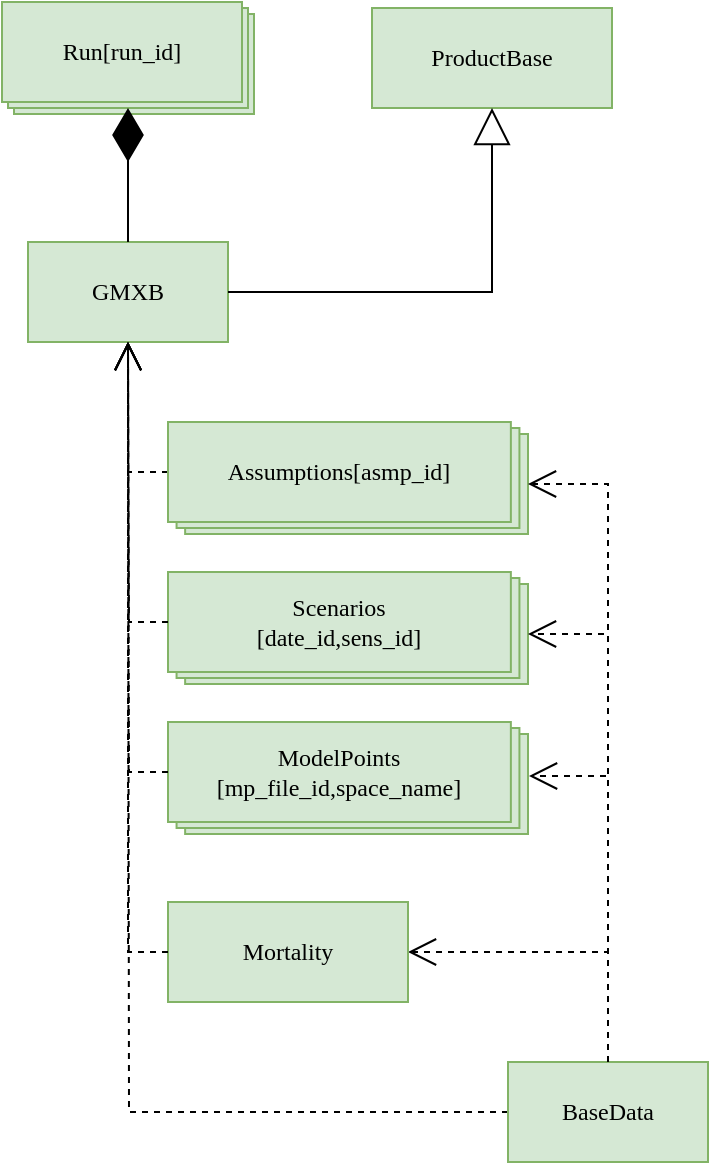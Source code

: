 <mxfile version="24.2.5" type="device">
  <diagram name="Page-1" id="jqvgKS405qcs4pd0_BGw">
    <mxGraphModel dx="1084" dy="804" grid="1" gridSize="10" guides="1" tooltips="1" connect="1" arrows="1" fold="1" page="1" pageScale="1" pageWidth="850" pageHeight="1100" math="0" shadow="0">
      <root>
        <mxCell id="0" />
        <mxCell id="1" parent="0" />
        <mxCell id="ZT2tVSSSmxWEEGfIBBer-26" value="ProductBase" style="rounded=0;whiteSpace=wrap;html=1;fontFamily=Lucida Console;fillColor=#d5e8d4;strokeColor=#82b366;" vertex="1" parent="1">
          <mxGeometry x="305" y="253" width="120" height="50" as="geometry" />
        </mxCell>
        <mxCell id="ZT2tVSSSmxWEEGfIBBer-31" value="GMXB" style="rounded=0;whiteSpace=wrap;html=1;fontFamily=Lucida Console;fillColor=#d5e8d4;strokeColor=#82b366;" vertex="1" parent="1">
          <mxGeometry x="133" y="370" width="100" height="50" as="geometry" />
        </mxCell>
        <mxCell id="ZT2tVSSSmxWEEGfIBBer-32" value="" style="endArrow=block;endSize=16;endFill=0;html=1;rounded=0;entryX=0.5;entryY=1;entryDx=0;entryDy=0;exitX=1;exitY=0.5;exitDx=0;exitDy=0;edgeStyle=orthogonalEdgeStyle;fontFamily=Lucida Console;" edge="1" parent="1" source="ZT2tVSSSmxWEEGfIBBer-31" target="ZT2tVSSSmxWEEGfIBBer-26">
          <mxGeometry width="160" relative="1" as="geometry">
            <mxPoint x="413" y="250" as="sourcePoint" />
            <mxPoint x="513" y="330" as="targetPoint" />
          </mxGeometry>
        </mxCell>
        <mxCell id="ZT2tVSSSmxWEEGfIBBer-46" value="" style="endArrow=open;endSize=12;dashed=1;html=1;rounded=0;entryX=0.5;entryY=1;entryDx=0;entryDy=0;exitX=0;exitY=0.5;exitDx=0;exitDy=0;edgeStyle=orthogonalEdgeStyle;" edge="1" parent="1" source="ZT2tVSSSmxWEEGfIBBer-63" target="ZT2tVSSSmxWEEGfIBBer-31">
          <mxGeometry width="160" relative="1" as="geometry">
            <mxPoint x="538" y="380" as="sourcePoint" />
            <mxPoint x="473" y="450" as="targetPoint" />
          </mxGeometry>
        </mxCell>
        <mxCell id="ZT2tVSSSmxWEEGfIBBer-50" value="" style="endArrow=open;endSize=12;dashed=1;html=1;rounded=0;exitX=0;exitY=0.5;exitDx=0;exitDy=0;edgeStyle=orthogonalEdgeStyle;" edge="1" parent="1" source="ZT2tVSSSmxWEEGfIBBer-73">
          <mxGeometry width="160" relative="1" as="geometry">
            <mxPoint x="373" y="817.5" as="sourcePoint" />
            <mxPoint x="183" y="420" as="targetPoint" />
          </mxGeometry>
        </mxCell>
        <mxCell id="ZT2tVSSSmxWEEGfIBBer-54" value="" style="endArrow=open;endSize=12;dashed=1;html=1;rounded=0;exitX=0.5;exitY=0;exitDx=0;exitDy=0;entryX=1;entryY=0.5;entryDx=0;entryDy=0;edgeStyle=orthogonalEdgeStyle;" edge="1" parent="1" source="ZT2tVSSSmxWEEGfIBBer-73" target="ZT2tVSSSmxWEEGfIBBer-72">
          <mxGeometry width="160" relative="1" as="geometry">
            <mxPoint x="848" y="650" as="sourcePoint" />
            <mxPoint x="403" y="750" as="targetPoint" />
          </mxGeometry>
        </mxCell>
        <mxCell id="ZT2tVSSSmxWEEGfIBBer-59" value="" style="group" vertex="1" connectable="0" parent="1">
          <mxGeometry x="120" y="250" width="126" height="56" as="geometry" />
        </mxCell>
        <mxCell id="ZT2tVSSSmxWEEGfIBBer-57" value="" style="rounded=0;whiteSpace=wrap;html=1;fontFamily=Lucida Console;fillColor=#d5e8d4;strokeColor=#82b366;" vertex="1" parent="ZT2tVSSSmxWEEGfIBBer-59">
          <mxGeometry x="6" y="6" width="120" height="50" as="geometry" />
        </mxCell>
        <mxCell id="ZT2tVSSSmxWEEGfIBBer-56" value="" style="rounded=0;whiteSpace=wrap;html=1;fontFamily=Lucida Console;fillColor=#d5e8d4;strokeColor=#82b366;" vertex="1" parent="ZT2tVSSSmxWEEGfIBBer-59">
          <mxGeometry x="3" y="3" width="120" height="50" as="geometry" />
        </mxCell>
        <mxCell id="ZT2tVSSSmxWEEGfIBBer-27" value="&lt;font&gt;Run[run_id]&lt;/font&gt;" style="rounded=0;whiteSpace=wrap;html=1;fontFamily=Lucida Console;fillColor=#d5e8d4;strokeColor=#82b366;" vertex="1" parent="ZT2tVSSSmxWEEGfIBBer-59">
          <mxGeometry width="120" height="50" as="geometry" />
        </mxCell>
        <mxCell id="ZT2tVSSSmxWEEGfIBBer-33" value="" style="endArrow=diamondThin;endFill=1;endSize=24;html=1;rounded=0;fontFamily=Lucida Console;entryX=0.5;entryY=1;entryDx=0;entryDy=0;" edge="1" parent="1" source="ZT2tVSSSmxWEEGfIBBer-31" target="ZT2tVSSSmxWEEGfIBBer-56">
          <mxGeometry width="160" relative="1" as="geometry">
            <mxPoint x="353" y="330" as="sourcePoint" />
            <mxPoint x="103" y="370" as="targetPoint" />
          </mxGeometry>
        </mxCell>
        <mxCell id="ZT2tVSSSmxWEEGfIBBer-60" value="" style="group" vertex="1" connectable="0" parent="1">
          <mxGeometry x="203" y="460" width="180" height="56" as="geometry" />
        </mxCell>
        <mxCell id="ZT2tVSSSmxWEEGfIBBer-61" value="" style="rounded=0;whiteSpace=wrap;html=1;fontFamily=Lucida Console;fillColor=#d5e8d4;strokeColor=#82b366;" vertex="1" parent="ZT2tVSSSmxWEEGfIBBer-60">
          <mxGeometry x="8.571" y="6" width="171.429" height="50" as="geometry" />
        </mxCell>
        <mxCell id="ZT2tVSSSmxWEEGfIBBer-62" value="" style="rounded=0;whiteSpace=wrap;html=1;fontFamily=Lucida Console;fillColor=#d5e8d4;strokeColor=#82b366;" vertex="1" parent="ZT2tVSSSmxWEEGfIBBer-60">
          <mxGeometry x="4.286" y="3" width="171.429" height="50" as="geometry" />
        </mxCell>
        <mxCell id="ZT2tVSSSmxWEEGfIBBer-63" value="Assumptions&lt;span style=&quot;background-color: initial;&quot;&gt;[asmp_id]&lt;/span&gt;" style="rounded=0;whiteSpace=wrap;html=1;fontFamily=Lucida Console;fillColor=#d5e8d4;strokeColor=#82b366;" vertex="1" parent="ZT2tVSSSmxWEEGfIBBer-60">
          <mxGeometry width="171.429" height="50" as="geometry" />
        </mxCell>
        <mxCell id="ZT2tVSSSmxWEEGfIBBer-64" value="" style="group" vertex="1" connectable="0" parent="1">
          <mxGeometry x="203" y="535" width="180" height="56" as="geometry" />
        </mxCell>
        <mxCell id="ZT2tVSSSmxWEEGfIBBer-65" value="" style="rounded=0;whiteSpace=wrap;html=1;fontFamily=Lucida Console;fillColor=#d5e8d4;strokeColor=#82b366;" vertex="1" parent="ZT2tVSSSmxWEEGfIBBer-64">
          <mxGeometry x="8.571" y="6" width="171.429" height="50" as="geometry" />
        </mxCell>
        <mxCell id="ZT2tVSSSmxWEEGfIBBer-66" value="" style="rounded=0;whiteSpace=wrap;html=1;fontFamily=Lucida Console;fillColor=#d5e8d4;strokeColor=#82b366;" vertex="1" parent="ZT2tVSSSmxWEEGfIBBer-64">
          <mxGeometry x="4.286" y="3" width="171.429" height="50" as="geometry" />
        </mxCell>
        <mxCell id="ZT2tVSSSmxWEEGfIBBer-67" value="Scenarios&lt;div&gt;&lt;span style=&quot;background-color: initial;&quot;&gt;[date_id,sens_id]&lt;/span&gt;&lt;/div&gt;" style="rounded=0;whiteSpace=wrap;html=1;fontFamily=Lucida Console;fillColor=#d5e8d4;strokeColor=#82b366;" vertex="1" parent="ZT2tVSSSmxWEEGfIBBer-64">
          <mxGeometry width="171.429" height="50" as="geometry" />
        </mxCell>
        <mxCell id="ZT2tVSSSmxWEEGfIBBer-68" value="" style="group" vertex="1" connectable="0" parent="1">
          <mxGeometry x="203" y="610" width="180" height="56" as="geometry" />
        </mxCell>
        <mxCell id="ZT2tVSSSmxWEEGfIBBer-69" value="" style="rounded=0;whiteSpace=wrap;html=1;fontFamily=Lucida Console;fillColor=#d5e8d4;strokeColor=#82b366;" vertex="1" parent="ZT2tVSSSmxWEEGfIBBer-68">
          <mxGeometry x="8.571" y="6" width="171.429" height="50" as="geometry" />
        </mxCell>
        <mxCell id="ZT2tVSSSmxWEEGfIBBer-70" value="" style="rounded=0;whiteSpace=wrap;html=1;fontFamily=Lucida Console;fillColor=#d5e8d4;strokeColor=#82b366;" vertex="1" parent="ZT2tVSSSmxWEEGfIBBer-68">
          <mxGeometry x="4.286" y="3" width="171.429" height="50" as="geometry" />
        </mxCell>
        <mxCell id="ZT2tVSSSmxWEEGfIBBer-71" value="ModelPoints&lt;div&gt;[mp_file_id,space_name]&lt;/div&gt;" style="rounded=0;whiteSpace=wrap;html=1;fontFamily=Lucida Console;fillColor=#d5e8d4;strokeColor=#82b366;" vertex="1" parent="ZT2tVSSSmxWEEGfIBBer-68">
          <mxGeometry width="171.429" height="50" as="geometry" />
        </mxCell>
        <mxCell id="ZT2tVSSSmxWEEGfIBBer-72" value="Mortality" style="rounded=0;whiteSpace=wrap;html=1;fontFamily=Lucida Console;fillColor=#d5e8d4;strokeColor=#82b366;" vertex="1" parent="1">
          <mxGeometry x="203" y="700" width="120" height="50" as="geometry" />
        </mxCell>
        <mxCell id="ZT2tVSSSmxWEEGfIBBer-73" value="BaseData" style="rounded=0;whiteSpace=wrap;html=1;fontFamily=Lucida Console;fillColor=#d5e8d4;strokeColor=#82b366;" vertex="1" parent="1">
          <mxGeometry x="373" y="780" width="100" height="50" as="geometry" />
        </mxCell>
        <mxCell id="ZT2tVSSSmxWEEGfIBBer-74" value="" style="endArrow=open;endSize=12;dashed=1;html=1;rounded=0;exitX=0;exitY=0.5;exitDx=0;exitDy=0;edgeStyle=orthogonalEdgeStyle;" edge="1" parent="1" source="ZT2tVSSSmxWEEGfIBBer-67">
          <mxGeometry width="160" relative="1" as="geometry">
            <mxPoint x="213" y="495" as="sourcePoint" />
            <mxPoint x="183" y="420" as="targetPoint" />
          </mxGeometry>
        </mxCell>
        <mxCell id="ZT2tVSSSmxWEEGfIBBer-75" value="" style="endArrow=open;endSize=12;dashed=1;html=1;rounded=0;exitX=0;exitY=0.5;exitDx=0;exitDy=0;edgeStyle=orthogonalEdgeStyle;" edge="1" parent="1" source="ZT2tVSSSmxWEEGfIBBer-71">
          <mxGeometry width="160" relative="1" as="geometry">
            <mxPoint x="213" y="570" as="sourcePoint" />
            <mxPoint x="183" y="420" as="targetPoint" />
          </mxGeometry>
        </mxCell>
        <mxCell id="ZT2tVSSSmxWEEGfIBBer-76" value="" style="endArrow=open;endSize=12;dashed=1;html=1;rounded=0;exitX=0;exitY=0.5;exitDx=0;exitDy=0;edgeStyle=orthogonalEdgeStyle;entryX=0.5;entryY=1;entryDx=0;entryDy=0;" edge="1" parent="1" source="ZT2tVSSSmxWEEGfIBBer-72" target="ZT2tVSSSmxWEEGfIBBer-31">
          <mxGeometry width="160" relative="1" as="geometry">
            <mxPoint x="213" y="645" as="sourcePoint" />
            <mxPoint x="193" y="430" as="targetPoint" />
          </mxGeometry>
        </mxCell>
        <mxCell id="ZT2tVSSSmxWEEGfIBBer-78" value="" style="endArrow=open;endSize=12;dashed=1;html=1;rounded=0;exitX=0.5;exitY=0;exitDx=0;exitDy=0;entryX=1.003;entryY=0.42;entryDx=0;entryDy=0;edgeStyle=orthogonalEdgeStyle;entryPerimeter=0;" edge="1" parent="1" source="ZT2tVSSSmxWEEGfIBBer-73" target="ZT2tVSSSmxWEEGfIBBer-69">
          <mxGeometry width="160" relative="1" as="geometry">
            <mxPoint x="433" y="790" as="sourcePoint" />
            <mxPoint x="333" y="735" as="targetPoint" />
          </mxGeometry>
        </mxCell>
        <mxCell id="ZT2tVSSSmxWEEGfIBBer-79" value="" style="endArrow=open;endSize=12;dashed=1;html=1;rounded=0;exitX=0.5;exitY=0;exitDx=0;exitDy=0;entryX=1;entryY=0.5;entryDx=0;entryDy=0;edgeStyle=orthogonalEdgeStyle;" edge="1" parent="1" source="ZT2tVSSSmxWEEGfIBBer-73" target="ZT2tVSSSmxWEEGfIBBer-65">
          <mxGeometry width="160" relative="1" as="geometry">
            <mxPoint x="433" y="790" as="sourcePoint" />
            <mxPoint x="384" y="645" as="targetPoint" />
          </mxGeometry>
        </mxCell>
        <mxCell id="ZT2tVSSSmxWEEGfIBBer-80" value="" style="endArrow=open;endSize=12;dashed=1;html=1;rounded=0;exitX=0.5;exitY=0;exitDx=0;exitDy=0;entryX=1;entryY=0.5;entryDx=0;entryDy=0;edgeStyle=orthogonalEdgeStyle;" edge="1" parent="1" source="ZT2tVSSSmxWEEGfIBBer-73" target="ZT2tVSSSmxWEEGfIBBer-61">
          <mxGeometry width="160" relative="1" as="geometry">
            <mxPoint x="433" y="790" as="sourcePoint" />
            <mxPoint x="384" y="570" as="targetPoint" />
          </mxGeometry>
        </mxCell>
      </root>
    </mxGraphModel>
  </diagram>
</mxfile>

